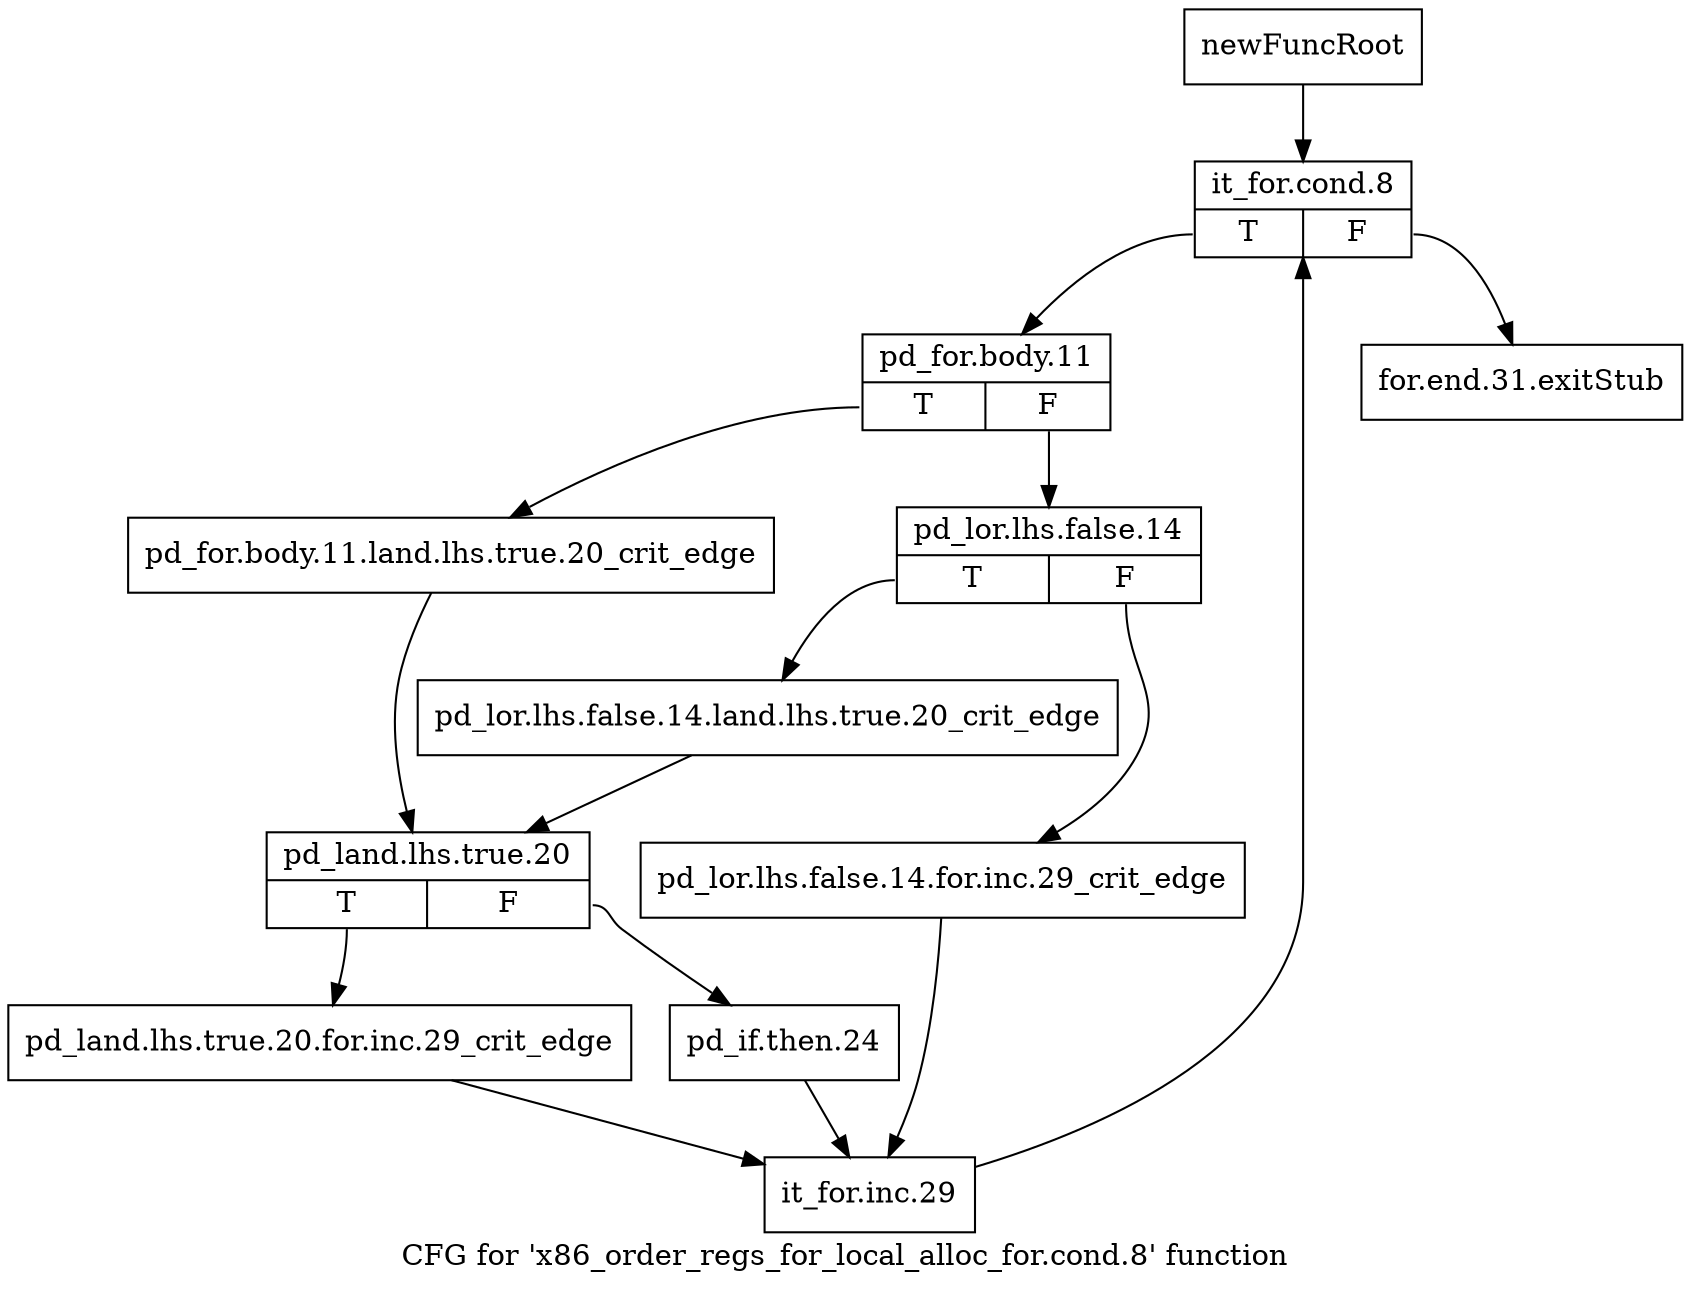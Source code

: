 digraph "CFG for 'x86_order_regs_for_local_alloc_for.cond.8' function" {
	label="CFG for 'x86_order_regs_for_local_alloc_for.cond.8' function";

	Node0xc6db5a0 [shape=record,label="{newFuncRoot}"];
	Node0xc6db5a0 -> Node0xc6db9e0;
	Node0xc6db990 [shape=record,label="{for.end.31.exitStub}"];
	Node0xc6db9e0 [shape=record,label="{it_for.cond.8|{<s0>T|<s1>F}}"];
	Node0xc6db9e0:s0 -> Node0xc6dba30;
	Node0xc6db9e0:s1 -> Node0xc6db990;
	Node0xc6dba30 [shape=record,label="{pd_for.body.11|{<s0>T|<s1>F}}"];
	Node0xc6dba30:s0 -> Node0xc6dbb70;
	Node0xc6dba30:s1 -> Node0xc6dba80;
	Node0xc6dba80 [shape=record,label="{pd_lor.lhs.false.14|{<s0>T|<s1>F}}"];
	Node0xc6dba80:s0 -> Node0xc6dbb20;
	Node0xc6dba80:s1 -> Node0xc6dbad0;
	Node0xc6dbad0 [shape=record,label="{pd_lor.lhs.false.14.for.inc.29_crit_edge}"];
	Node0xc6dbad0 -> Node0xc6dbcb0;
	Node0xc6dbb20 [shape=record,label="{pd_lor.lhs.false.14.land.lhs.true.20_crit_edge}"];
	Node0xc6dbb20 -> Node0xc6dbbc0;
	Node0xc6dbb70 [shape=record,label="{pd_for.body.11.land.lhs.true.20_crit_edge}"];
	Node0xc6dbb70 -> Node0xc6dbbc0;
	Node0xc6dbbc0 [shape=record,label="{pd_land.lhs.true.20|{<s0>T|<s1>F}}"];
	Node0xc6dbbc0:s0 -> Node0xc6dbc60;
	Node0xc6dbbc0:s1 -> Node0xc6dbc10;
	Node0xc6dbc10 [shape=record,label="{pd_if.then.24}"];
	Node0xc6dbc10 -> Node0xc6dbcb0;
	Node0xc6dbc60 [shape=record,label="{pd_land.lhs.true.20.for.inc.29_crit_edge}"];
	Node0xc6dbc60 -> Node0xc6dbcb0;
	Node0xc6dbcb0 [shape=record,label="{it_for.inc.29}"];
	Node0xc6dbcb0 -> Node0xc6db9e0;
}
